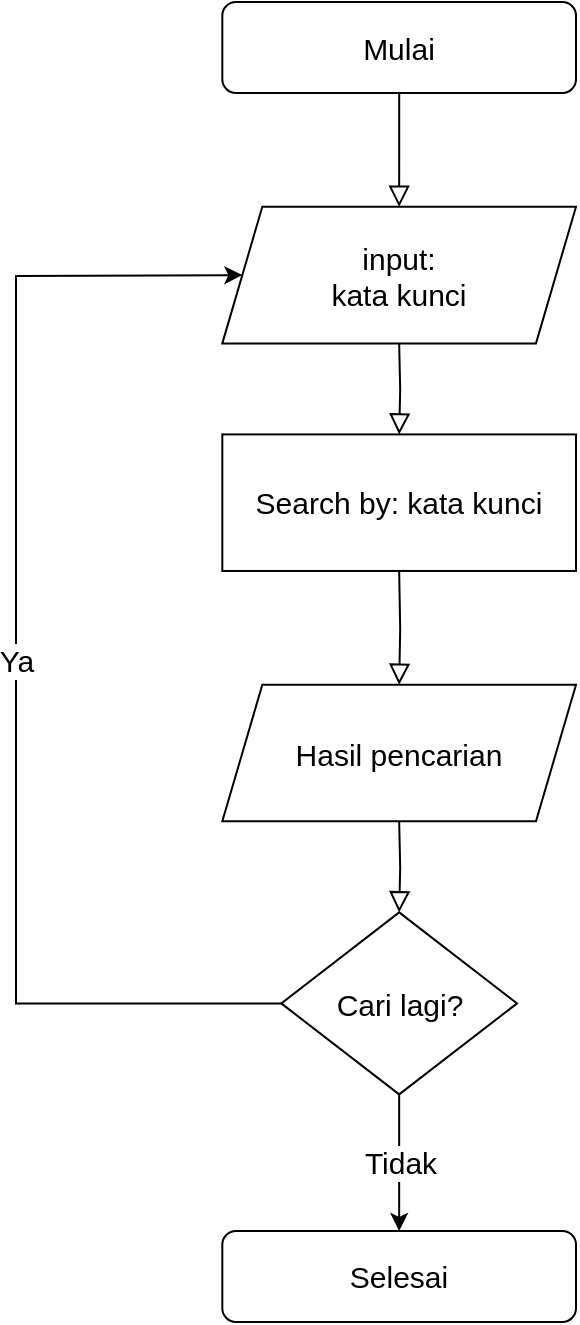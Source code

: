 <mxfile version="22.0.4" type="github">
  <diagram id="C5RBs43oDa-KdzZeNtuy" name="Page-1">
    <mxGraphModel dx="1245" dy="718" grid="1" gridSize="10" guides="1" tooltips="1" connect="1" arrows="1" fold="1" page="1" pageScale="1" pageWidth="827" pageHeight="1169" math="0" shadow="0">
      <root>
        <mxCell id="WIyWlLk6GJQsqaUBKTNV-0" />
        <mxCell id="WIyWlLk6GJQsqaUBKTNV-1" parent="WIyWlLk6GJQsqaUBKTNV-0" />
        <mxCell id="WIyWlLk6GJQsqaUBKTNV-2" value="" style="rounded=0;html=1;jettySize=auto;orthogonalLoop=1;fontSize=11;endArrow=block;endFill=0;endSize=8;strokeWidth=1;shadow=0;labelBackgroundColor=none;edgeStyle=orthogonalEdgeStyle;" parent="WIyWlLk6GJQsqaUBKTNV-1" source="WIyWlLk6GJQsqaUBKTNV-3" edge="1">
          <mxGeometry relative="1" as="geometry">
            <mxPoint x="421.579" y="172.414" as="targetPoint" />
          </mxGeometry>
        </mxCell>
        <mxCell id="WIyWlLk6GJQsqaUBKTNV-3" value="Mulai" style="rounded=1;whiteSpace=wrap;html=1;fontSize=15;glass=0;strokeWidth=1;shadow=0;" parent="WIyWlLk6GJQsqaUBKTNV-1" vertex="1">
          <mxGeometry x="333.158" y="70" width="176.842" height="45.517" as="geometry" />
        </mxCell>
        <mxCell id="7ZChgCaq_TCVAsnMnDnc-0" value="Search by: kata kunci" style="rounded=0;whiteSpace=wrap;html=1;fontSize=15;" vertex="1" parent="WIyWlLk6GJQsqaUBKTNV-1">
          <mxGeometry x="333.158" y="286.207" width="176.842" height="68.276" as="geometry" />
        </mxCell>
        <mxCell id="7ZChgCaq_TCVAsnMnDnc-1" value="input:&lt;br style=&quot;font-size: 15px;&quot;&gt;kata kunci" style="shape=parallelogram;perimeter=parallelogramPerimeter;whiteSpace=wrap;html=1;fixedSize=1;fontSize=15;" vertex="1" parent="WIyWlLk6GJQsqaUBKTNV-1">
          <mxGeometry x="333.158" y="172.414" width="176.842" height="68.276" as="geometry" />
        </mxCell>
        <mxCell id="7ZChgCaq_TCVAsnMnDnc-2" value="" style="rounded=0;html=1;jettySize=auto;orthogonalLoop=1;fontSize=11;endArrow=block;endFill=0;endSize=8;strokeWidth=1;shadow=0;labelBackgroundColor=none;edgeStyle=orthogonalEdgeStyle;entryX=0.5;entryY=0;entryDx=0;entryDy=0;" edge="1" parent="WIyWlLk6GJQsqaUBKTNV-1" target="7ZChgCaq_TCVAsnMnDnc-0">
          <mxGeometry relative="1" as="geometry">
            <mxPoint x="421.579" y="240.69" as="sourcePoint" />
            <mxPoint x="436.316" y="183.793" as="targetPoint" />
          </mxGeometry>
        </mxCell>
        <mxCell id="7ZChgCaq_TCVAsnMnDnc-6" value="Hasil pencarian" style="shape=parallelogram;perimeter=parallelogramPerimeter;whiteSpace=wrap;html=1;fixedSize=1;fontSize=15;" vertex="1" parent="WIyWlLk6GJQsqaUBKTNV-1">
          <mxGeometry x="333.158" y="411.379" width="176.842" height="68.276" as="geometry" />
        </mxCell>
        <mxCell id="7ZChgCaq_TCVAsnMnDnc-7" value="" style="rounded=0;html=1;jettySize=auto;orthogonalLoop=1;fontSize=11;endArrow=block;endFill=0;endSize=8;strokeWidth=1;shadow=0;labelBackgroundColor=none;edgeStyle=orthogonalEdgeStyle;entryX=0.5;entryY=0;entryDx=0;entryDy=0;" edge="1" parent="WIyWlLk6GJQsqaUBKTNV-1" target="7ZChgCaq_TCVAsnMnDnc-6">
          <mxGeometry relative="1" as="geometry">
            <mxPoint x="421.579" y="354.483" as="sourcePoint" />
            <mxPoint x="436.316" y="297.586" as="targetPoint" />
          </mxGeometry>
        </mxCell>
        <mxCell id="7ZChgCaq_TCVAsnMnDnc-8" value="Cari lagi?" style="rhombus;whiteSpace=wrap;html=1;fontSize=15;" vertex="1" parent="WIyWlLk6GJQsqaUBKTNV-1">
          <mxGeometry x="362.632" y="525.172" width="117.895" height="91.034" as="geometry" />
        </mxCell>
        <mxCell id="7ZChgCaq_TCVAsnMnDnc-9" value="" style="endArrow=classic;html=1;rounded=0;exitX=0;exitY=0.5;exitDx=0;exitDy=0;entryX=0;entryY=0.5;entryDx=0;entryDy=0;" edge="1" parent="WIyWlLk6GJQsqaUBKTNV-1" source="7ZChgCaq_TCVAsnMnDnc-8" target="7ZChgCaq_TCVAsnMnDnc-1">
          <mxGeometry relative="1" as="geometry">
            <mxPoint x="554.211" y="479.655" as="sourcePoint" />
            <mxPoint x="701.579" y="479.655" as="targetPoint" />
            <Array as="points">
              <mxPoint x="230" y="570.69" />
              <mxPoint x="230" y="456.897" />
              <mxPoint x="230" y="207" />
            </Array>
          </mxGeometry>
        </mxCell>
        <mxCell id="7ZChgCaq_TCVAsnMnDnc-10" value="Ya" style="edgeLabel;resizable=0;html=1;align=center;verticalAlign=middle;fontSize=15;" connectable="0" vertex="1" parent="7ZChgCaq_TCVAsnMnDnc-9">
          <mxGeometry relative="1" as="geometry" />
        </mxCell>
        <mxCell id="7ZChgCaq_TCVAsnMnDnc-11" value="" style="endArrow=classic;html=1;rounded=0;exitX=0.5;exitY=1;exitDx=0;exitDy=0;" edge="1" parent="WIyWlLk6GJQsqaUBKTNV-1" source="7ZChgCaq_TCVAsnMnDnc-8">
          <mxGeometry relative="1" as="geometry">
            <mxPoint x="554.211" y="479.655" as="sourcePoint" />
            <mxPoint x="421.579" y="684.483" as="targetPoint" />
          </mxGeometry>
        </mxCell>
        <mxCell id="7ZChgCaq_TCVAsnMnDnc-12" value="Tidak" style="edgeLabel;resizable=0;html=1;align=center;verticalAlign=middle;fontSize=15;" connectable="0" vertex="1" parent="7ZChgCaq_TCVAsnMnDnc-11">
          <mxGeometry relative="1" as="geometry" />
        </mxCell>
        <mxCell id="7ZChgCaq_TCVAsnMnDnc-13" value="Selesai" style="rounded=1;whiteSpace=wrap;html=1;fontSize=15;glass=0;strokeWidth=1;shadow=0;" vertex="1" parent="WIyWlLk6GJQsqaUBKTNV-1">
          <mxGeometry x="333.158" y="684.483" width="176.842" height="45.517" as="geometry" />
        </mxCell>
        <mxCell id="7ZChgCaq_TCVAsnMnDnc-14" value="" style="rounded=0;html=1;jettySize=auto;orthogonalLoop=1;fontSize=11;endArrow=block;endFill=0;endSize=8;strokeWidth=1;shadow=0;labelBackgroundColor=none;edgeStyle=orthogonalEdgeStyle;entryX=0.5;entryY=0;entryDx=0;entryDy=0;" edge="1" parent="WIyWlLk6GJQsqaUBKTNV-1" target="7ZChgCaq_TCVAsnMnDnc-8">
          <mxGeometry relative="1" as="geometry">
            <mxPoint x="421.579" y="479.655" as="sourcePoint" />
            <mxPoint x="436.316" y="422.759" as="targetPoint" />
          </mxGeometry>
        </mxCell>
      </root>
    </mxGraphModel>
  </diagram>
</mxfile>
